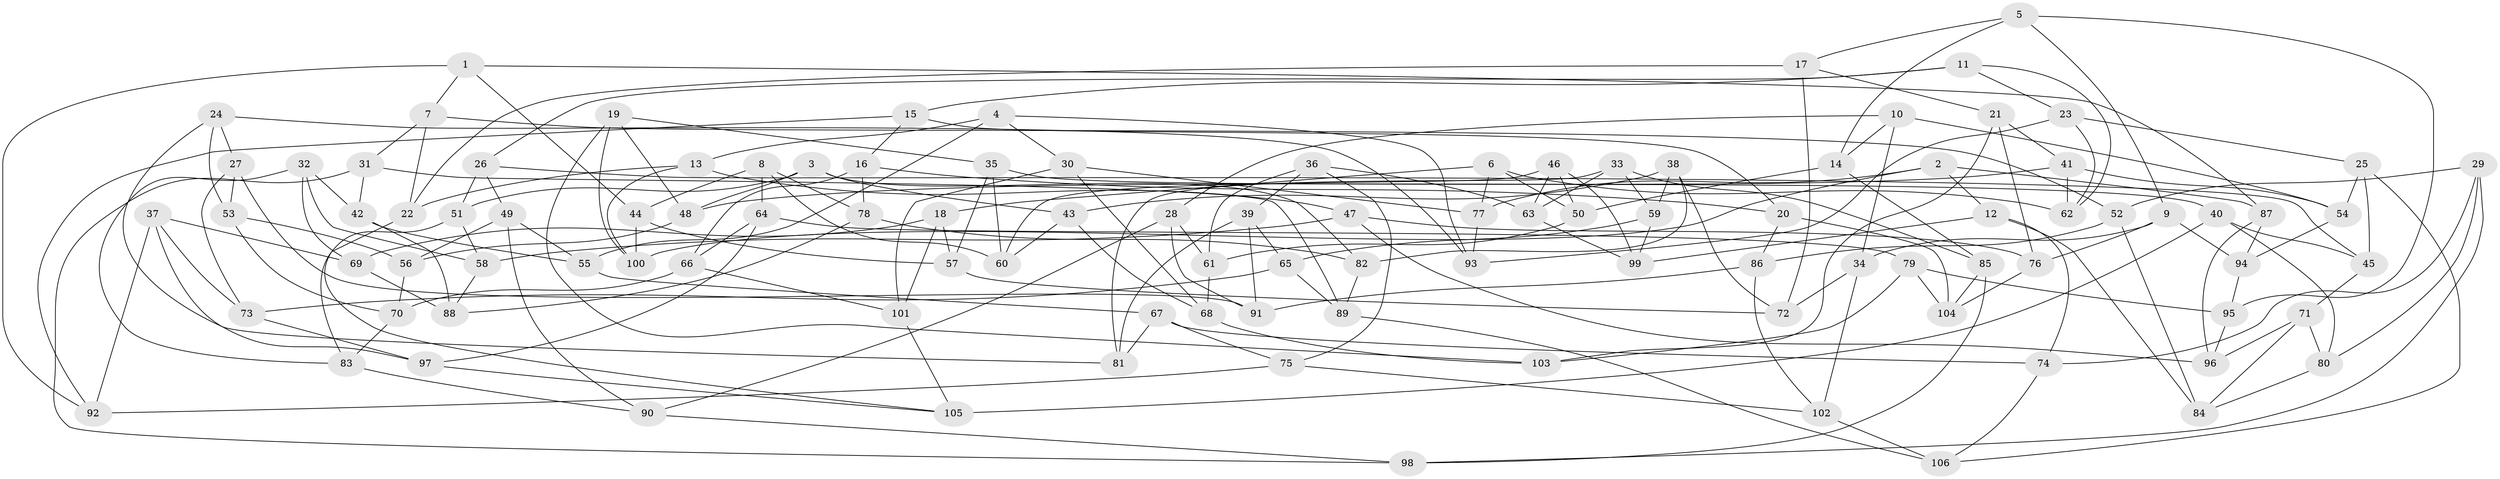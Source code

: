 // Generated by graph-tools (version 1.1) at 2025/38/03/09/25 02:38:11]
// undirected, 106 vertices, 212 edges
graph export_dot {
graph [start="1"]
  node [color=gray90,style=filled];
  1;
  2;
  3;
  4;
  5;
  6;
  7;
  8;
  9;
  10;
  11;
  12;
  13;
  14;
  15;
  16;
  17;
  18;
  19;
  20;
  21;
  22;
  23;
  24;
  25;
  26;
  27;
  28;
  29;
  30;
  31;
  32;
  33;
  34;
  35;
  36;
  37;
  38;
  39;
  40;
  41;
  42;
  43;
  44;
  45;
  46;
  47;
  48;
  49;
  50;
  51;
  52;
  53;
  54;
  55;
  56;
  57;
  58;
  59;
  60;
  61;
  62;
  63;
  64;
  65;
  66;
  67;
  68;
  69;
  70;
  71;
  72;
  73;
  74;
  75;
  76;
  77;
  78;
  79;
  80;
  81;
  82;
  83;
  84;
  85;
  86;
  87;
  88;
  89;
  90;
  91;
  92;
  93;
  94;
  95;
  96;
  97;
  98;
  99;
  100;
  101;
  102;
  103;
  104;
  105;
  106;
  1 -- 7;
  1 -- 87;
  1 -- 44;
  1 -- 92;
  2 -- 87;
  2 -- 100;
  2 -- 77;
  2 -- 12;
  3 -- 43;
  3 -- 48;
  3 -- 82;
  3 -- 51;
  4 -- 55;
  4 -- 93;
  4 -- 13;
  4 -- 30;
  5 -- 17;
  5 -- 9;
  5 -- 95;
  5 -- 14;
  6 -- 62;
  6 -- 77;
  6 -- 18;
  6 -- 50;
  7 -- 22;
  7 -- 31;
  7 -- 52;
  8 -- 60;
  8 -- 64;
  8 -- 78;
  8 -- 44;
  9 -- 94;
  9 -- 76;
  9 -- 34;
  10 -- 14;
  10 -- 28;
  10 -- 34;
  10 -- 54;
  11 -- 26;
  11 -- 62;
  11 -- 15;
  11 -- 23;
  12 -- 84;
  12 -- 99;
  12 -- 74;
  13 -- 22;
  13 -- 100;
  13 -- 47;
  14 -- 50;
  14 -- 85;
  15 -- 20;
  15 -- 92;
  15 -- 16;
  16 -- 66;
  16 -- 20;
  16 -- 78;
  17 -- 72;
  17 -- 21;
  17 -- 22;
  18 -- 101;
  18 -- 69;
  18 -- 57;
  19 -- 48;
  19 -- 35;
  19 -- 100;
  19 -- 103;
  20 -- 86;
  20 -- 104;
  21 -- 103;
  21 -- 41;
  21 -- 76;
  22 -- 105;
  23 -- 25;
  23 -- 93;
  23 -- 62;
  24 -- 53;
  24 -- 93;
  24 -- 81;
  24 -- 27;
  25 -- 106;
  25 -- 45;
  25 -- 54;
  26 -- 51;
  26 -- 45;
  26 -- 49;
  27 -- 91;
  27 -- 73;
  27 -- 53;
  28 -- 61;
  28 -- 91;
  28 -- 90;
  29 -- 80;
  29 -- 98;
  29 -- 74;
  29 -- 52;
  30 -- 77;
  30 -- 68;
  30 -- 101;
  31 -- 42;
  31 -- 98;
  31 -- 89;
  32 -- 69;
  32 -- 83;
  32 -- 58;
  32 -- 42;
  33 -- 81;
  33 -- 63;
  33 -- 85;
  33 -- 59;
  34 -- 72;
  34 -- 102;
  35 -- 60;
  35 -- 40;
  35 -- 57;
  36 -- 75;
  36 -- 61;
  36 -- 63;
  36 -- 39;
  37 -- 97;
  37 -- 73;
  37 -- 92;
  37 -- 69;
  38 -- 43;
  38 -- 72;
  38 -- 82;
  38 -- 59;
  39 -- 65;
  39 -- 91;
  39 -- 81;
  40 -- 105;
  40 -- 45;
  40 -- 80;
  41 -- 62;
  41 -- 48;
  41 -- 54;
  42 -- 55;
  42 -- 88;
  43 -- 68;
  43 -- 60;
  44 -- 100;
  44 -- 57;
  45 -- 71;
  46 -- 99;
  46 -- 63;
  46 -- 50;
  46 -- 60;
  47 -- 96;
  47 -- 58;
  47 -- 76;
  48 -- 56;
  49 -- 90;
  49 -- 56;
  49 -- 55;
  50 -- 61;
  51 -- 58;
  51 -- 83;
  52 -- 84;
  52 -- 86;
  53 -- 70;
  53 -- 56;
  54 -- 94;
  55 -- 67;
  56 -- 70;
  57 -- 72;
  58 -- 88;
  59 -- 65;
  59 -- 99;
  61 -- 68;
  63 -- 99;
  64 -- 66;
  64 -- 97;
  64 -- 79;
  65 -- 89;
  65 -- 73;
  66 -- 101;
  66 -- 70;
  67 -- 75;
  67 -- 81;
  67 -- 74;
  68 -- 103;
  69 -- 88;
  70 -- 83;
  71 -- 84;
  71 -- 80;
  71 -- 96;
  73 -- 97;
  74 -- 106;
  75 -- 102;
  75 -- 92;
  76 -- 104;
  77 -- 93;
  78 -- 82;
  78 -- 88;
  79 -- 95;
  79 -- 104;
  79 -- 103;
  80 -- 84;
  82 -- 89;
  83 -- 90;
  85 -- 104;
  85 -- 98;
  86 -- 102;
  86 -- 91;
  87 -- 96;
  87 -- 94;
  89 -- 106;
  90 -- 98;
  94 -- 95;
  95 -- 96;
  97 -- 105;
  101 -- 105;
  102 -- 106;
}
